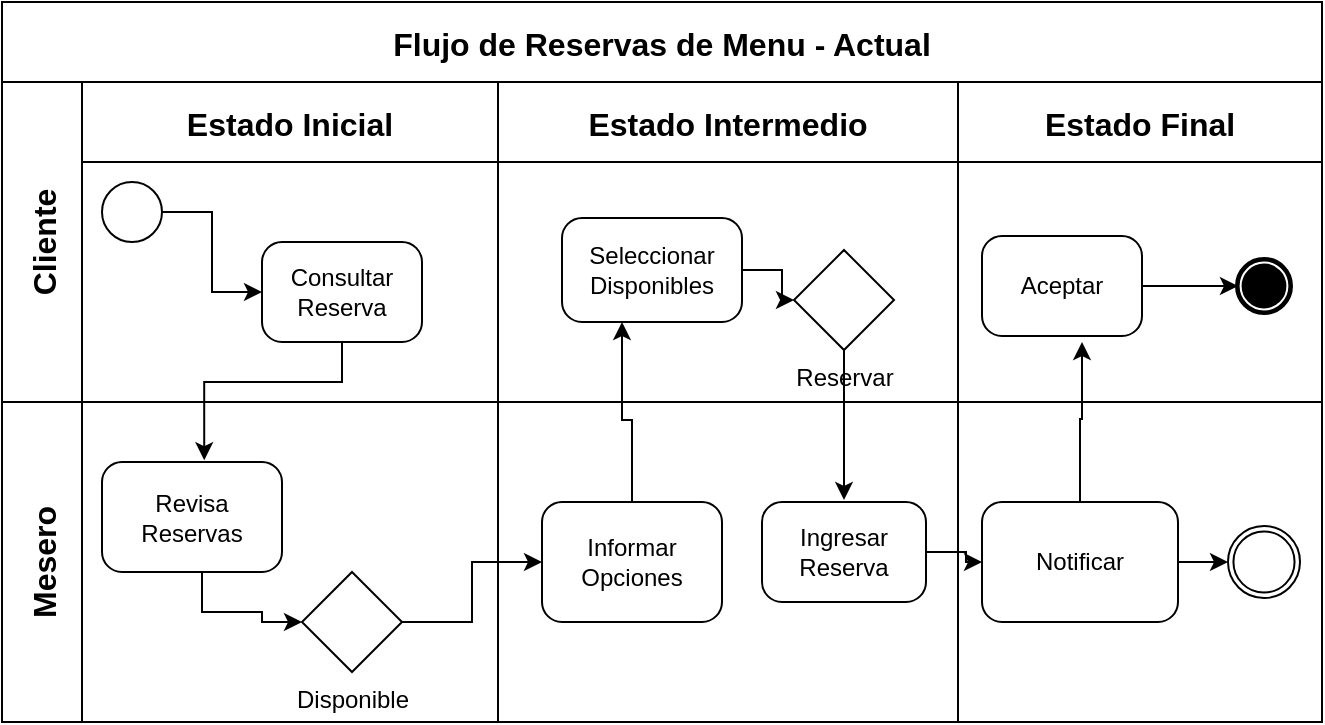 <mxfile version="24.7.6" pages="2">
  <diagram name="Reservas - Actual" id="8IqQezEBV2Pexy1MytEZ">
    <mxGraphModel dx="933" dy="344" grid="1" gridSize="10" guides="1" tooltips="1" connect="1" arrows="1" fold="1" page="1" pageScale="1" pageWidth="827" pageHeight="1169" math="0" shadow="0">
      <root>
        <mxCell id="0" />
        <mxCell id="1" parent="0" />
        <mxCell id="fJqXLJMd7M-YoOmt7EUN-1" value="Flujo de Reservas de Menu - Actual" style="shape=table;childLayout=tableLayout;startSize=40;collapsible=0;recursiveResize=0;expand=0;fontSize=16;fontStyle=1" vertex="1" parent="1">
          <mxGeometry x="100" y="130" width="660" height="360" as="geometry" />
        </mxCell>
        <mxCell id="fJqXLJMd7M-YoOmt7EUN-2" value="Cliente" style="shape=tableRow;horizontal=0;swimlaneHead=0;swimlaneBody=0;top=0;left=0;strokeColor=inherit;bottom=0;right=0;dropTarget=0;fontStyle=1;fillColor=none;points=[[0,0.5],[1,0.5]];portConstraint=eastwest;startSize=40;collapsible=0;recursiveResize=0;expand=0;fontSize=16;" vertex="1" parent="fJqXLJMd7M-YoOmt7EUN-1">
          <mxGeometry y="40" width="660" height="160" as="geometry" />
        </mxCell>
        <mxCell id="fJqXLJMd7M-YoOmt7EUN-3" value="Estado Inicial" style="swimlane;swimlaneHead=0;swimlaneBody=0;fontStyle=1;strokeColor=inherit;connectable=0;fillColor=none;startSize=40;collapsible=0;recursiveResize=0;expand=0;fontSize=16;" vertex="1" parent="fJqXLJMd7M-YoOmt7EUN-2">
          <mxGeometry x="40" width="208" height="160" as="geometry">
            <mxRectangle width="208" height="160" as="alternateBounds" />
          </mxGeometry>
        </mxCell>
        <mxCell id="Oq7FbPK1cVh62ihfj8cb-1" value="" style="points=[[0.145,0.145,0],[0.5,0,0],[0.855,0.145,0],[1,0.5,0],[0.855,0.855,0],[0.5,1,0],[0.145,0.855,0],[0,0.5,0]];shape=mxgraph.bpmn.event;html=1;verticalLabelPosition=bottom;labelBackgroundColor=#ffffff;verticalAlign=top;align=center;perimeter=ellipsePerimeter;outlineConnect=0;aspect=fixed;outline=standard;symbol=general;" vertex="1" parent="fJqXLJMd7M-YoOmt7EUN-3">
          <mxGeometry x="10" y="50" width="30" height="30" as="geometry" />
        </mxCell>
        <mxCell id="Oq7FbPK1cVh62ihfj8cb-9" value="Consultar Reserva" style="points=[[0.25,0,0],[0.5,0,0],[0.75,0,0],[1,0.25,0],[1,0.5,0],[1,0.75,0],[0.75,1,0],[0.5,1,0],[0.25,1,0],[0,0.75,0],[0,0.5,0],[0,0.25,0]];shape=mxgraph.bpmn.task;whiteSpace=wrap;rectStyle=rounded;size=10;html=1;container=1;expand=0;collapsible=0;taskMarker=abstract;" vertex="1" parent="fJqXLJMd7M-YoOmt7EUN-3">
          <mxGeometry x="90" y="80" width="80" height="50" as="geometry" />
        </mxCell>
        <mxCell id="Oq7FbPK1cVh62ihfj8cb-10" style="edgeStyle=orthogonalEdgeStyle;rounded=0;orthogonalLoop=1;jettySize=auto;html=1;entryX=0;entryY=0.5;entryDx=0;entryDy=0;entryPerimeter=0;" edge="1" parent="fJqXLJMd7M-YoOmt7EUN-3" source="Oq7FbPK1cVh62ihfj8cb-1" target="Oq7FbPK1cVh62ihfj8cb-9">
          <mxGeometry relative="1" as="geometry" />
        </mxCell>
        <mxCell id="fJqXLJMd7M-YoOmt7EUN-4" value="Estado Intermedio" style="swimlane;swimlaneHead=0;swimlaneBody=0;fontStyle=1;strokeColor=inherit;connectable=0;fillColor=none;startSize=40;collapsible=0;recursiveResize=0;expand=0;fontSize=16;" vertex="1" parent="fJqXLJMd7M-YoOmt7EUN-2">
          <mxGeometry x="248" width="230" height="160" as="geometry">
            <mxRectangle width="230" height="160" as="alternateBounds" />
          </mxGeometry>
        </mxCell>
        <mxCell id="Oq7FbPK1cVh62ihfj8cb-25" style="edgeStyle=orthogonalEdgeStyle;rounded=0;orthogonalLoop=1;jettySize=auto;html=1;" edge="1" parent="fJqXLJMd7M-YoOmt7EUN-4" source="Oq7FbPK1cVh62ihfj8cb-18" target="Oq7FbPK1cVh62ihfj8cb-22">
          <mxGeometry relative="1" as="geometry" />
        </mxCell>
        <mxCell id="Oq7FbPK1cVh62ihfj8cb-18" value="Seleccionar Disponibles" style="points=[[0.25,0,0],[0.5,0,0],[0.75,0,0],[1,0.25,0],[1,0.5,0],[1,0.75,0],[0.75,1,0],[0.5,1,0],[0.25,1,0],[0,0.75,0],[0,0.5,0],[0,0.25,0]];shape=mxgraph.bpmn.task;whiteSpace=wrap;rectStyle=rounded;size=10;html=1;container=1;expand=0;collapsible=0;taskMarker=abstract;" vertex="1" parent="fJqXLJMd7M-YoOmt7EUN-4">
          <mxGeometry x="32" y="68" width="90" height="52" as="geometry" />
        </mxCell>
        <mxCell id="Oq7FbPK1cVh62ihfj8cb-22" value="Reservar" style="points=[[0.25,0.25,0],[0.5,0,0],[0.75,0.25,0],[1,0.5,0],[0.75,0.75,0],[0.5,1,0],[0.25,0.75,0],[0,0.5,0]];shape=mxgraph.bpmn.gateway2;html=1;verticalLabelPosition=bottom;labelBackgroundColor=#ffffff;verticalAlign=top;align=center;perimeter=rhombusPerimeter;outlineConnect=0;outline=none;symbol=none;" vertex="1" parent="fJqXLJMd7M-YoOmt7EUN-4">
          <mxGeometry x="148" y="84" width="50" height="50" as="geometry" />
        </mxCell>
        <mxCell id="fJqXLJMd7M-YoOmt7EUN-5" value="Estado Final" style="swimlane;swimlaneHead=0;swimlaneBody=0;fontStyle=1;strokeColor=inherit;connectable=0;fillColor=none;startSize=40;collapsible=0;recursiveResize=0;expand=0;fontSize=16;" vertex="1" parent="fJqXLJMd7M-YoOmt7EUN-2">
          <mxGeometry x="478" width="182" height="160" as="geometry">
            <mxRectangle width="182" height="160" as="alternateBounds" />
          </mxGeometry>
        </mxCell>
        <mxCell id="Oq7FbPK1cVh62ihfj8cb-32" style="edgeStyle=orthogonalEdgeStyle;rounded=0;orthogonalLoop=1;jettySize=auto;html=1;" edge="1" parent="fJqXLJMd7M-YoOmt7EUN-5" source="Oq7FbPK1cVh62ihfj8cb-28" target="Oq7FbPK1cVh62ihfj8cb-2">
          <mxGeometry relative="1" as="geometry" />
        </mxCell>
        <mxCell id="Oq7FbPK1cVh62ihfj8cb-28" value="Aceptar" style="points=[[0.25,0,0],[0.5,0,0],[0.75,0,0],[1,0.25,0],[1,0.5,0],[1,0.75,0],[0.75,1,0],[0.5,1,0],[0.25,1,0],[0,0.75,0],[0,0.5,0],[0,0.25,0]];shape=mxgraph.bpmn.task;whiteSpace=wrap;rectStyle=rounded;size=10;html=1;container=1;expand=0;collapsible=0;taskMarker=abstract;" vertex="1" parent="fJqXLJMd7M-YoOmt7EUN-5">
          <mxGeometry x="12" y="77" width="80" height="50" as="geometry" />
        </mxCell>
        <mxCell id="Oq7FbPK1cVh62ihfj8cb-2" value="" style="points=[[0.145,0.145,0],[0.5,0,0],[0.855,0.145,0],[1,0.5,0],[0.855,0.855,0],[0.5,1,0],[0.145,0.855,0],[0,0.5,0]];shape=mxgraph.bpmn.event;html=1;verticalLabelPosition=bottom;labelBackgroundColor=#ffffff;verticalAlign=top;align=center;perimeter=ellipsePerimeter;outlineConnect=0;aspect=fixed;outline=end;symbol=terminate;" vertex="1" parent="fJqXLJMd7M-YoOmt7EUN-5">
          <mxGeometry x="140" y="89" width="26" height="26" as="geometry" />
        </mxCell>
        <mxCell id="fJqXLJMd7M-YoOmt7EUN-6" value="Mesero" style="shape=tableRow;horizontal=0;swimlaneHead=0;swimlaneBody=0;top=0;left=0;strokeColor=inherit;bottom=0;right=0;dropTarget=0;fontStyle=1;fillColor=none;points=[[0,0.5],[1,0.5]];portConstraint=eastwest;startSize=40;collapsible=0;recursiveResize=0;expand=0;fontSize=16;" vertex="1" parent="fJqXLJMd7M-YoOmt7EUN-1">
          <mxGeometry y="200" width="660" height="160" as="geometry" />
        </mxCell>
        <mxCell id="fJqXLJMd7M-YoOmt7EUN-7" value="" style="swimlane;swimlaneHead=0;swimlaneBody=0;fontStyle=1;connectable=0;strokeColor=inherit;fillColor=none;startSize=0;collapsible=0;recursiveResize=0;expand=0;fontSize=16;" vertex="1" parent="fJqXLJMd7M-YoOmt7EUN-6">
          <mxGeometry x="40" width="208" height="160" as="geometry">
            <mxRectangle width="208" height="160" as="alternateBounds" />
          </mxGeometry>
        </mxCell>
        <mxCell id="Oq7FbPK1cVh62ihfj8cb-15" style="edgeStyle=orthogonalEdgeStyle;rounded=0;orthogonalLoop=1;jettySize=auto;html=1;" edge="1" parent="fJqXLJMd7M-YoOmt7EUN-7" source="Oq7FbPK1cVh62ihfj8cb-12" target="Oq7FbPK1cVh62ihfj8cb-14">
          <mxGeometry relative="1" as="geometry">
            <Array as="points">
              <mxPoint x="60" y="105" />
              <mxPoint x="90" y="105" />
              <mxPoint x="90" y="110" />
            </Array>
          </mxGeometry>
        </mxCell>
        <mxCell id="Oq7FbPK1cVh62ihfj8cb-12" value="Revisa Reservas" style="points=[[0.25,0,0],[0.5,0,0],[0.75,0,0],[1,0.25,0],[1,0.5,0],[1,0.75,0],[0.75,1,0],[0.5,1,0],[0.25,1,0],[0,0.75,0],[0,0.5,0],[0,0.25,0]];shape=mxgraph.bpmn.task;whiteSpace=wrap;rectStyle=rounded;size=10;html=1;container=1;expand=0;collapsible=0;taskMarker=abstract;" vertex="1" parent="fJqXLJMd7M-YoOmt7EUN-7">
          <mxGeometry x="10" y="30" width="90" height="55" as="geometry" />
        </mxCell>
        <mxCell id="Oq7FbPK1cVh62ihfj8cb-14" value="Disponible" style="points=[[0.25,0.25,0],[0.5,0,0],[0.75,0.25,0],[1,0.5,0],[0.75,0.75,0],[0.5,1,0],[0.25,0.75,0],[0,0.5,0]];shape=mxgraph.bpmn.gateway2;html=1;verticalLabelPosition=bottom;labelBackgroundColor=#ffffff;verticalAlign=top;align=center;perimeter=rhombusPerimeter;outlineConnect=0;outline=none;symbol=none;" vertex="1" parent="fJqXLJMd7M-YoOmt7EUN-7">
          <mxGeometry x="110" y="85" width="50" height="50" as="geometry" />
        </mxCell>
        <mxCell id="fJqXLJMd7M-YoOmt7EUN-8" value="" style="swimlane;swimlaneHead=0;swimlaneBody=0;fontStyle=1;connectable=0;strokeColor=inherit;fillColor=none;startSize=0;collapsible=0;recursiveResize=0;expand=0;fontSize=16;" vertex="1" parent="fJqXLJMd7M-YoOmt7EUN-6">
          <mxGeometry x="248" width="230" height="160" as="geometry">
            <mxRectangle width="230" height="160" as="alternateBounds" />
          </mxGeometry>
        </mxCell>
        <mxCell id="Oq7FbPK1cVh62ihfj8cb-16" value="Informar Opciones" style="points=[[0.25,0,0],[0.5,0,0],[0.75,0,0],[1,0.25,0],[1,0.5,0],[1,0.75,0],[0.75,1,0],[0.5,1,0],[0.25,1,0],[0,0.75,0],[0,0.5,0],[0,0.25,0]];shape=mxgraph.bpmn.task;whiteSpace=wrap;rectStyle=rounded;size=10;html=1;container=1;expand=0;collapsible=0;taskMarker=abstract;" vertex="1" parent="fJqXLJMd7M-YoOmt7EUN-8">
          <mxGeometry x="22" y="50" width="90" height="60" as="geometry" />
        </mxCell>
        <mxCell id="Oq7FbPK1cVh62ihfj8cb-26" value="Ingresar Reserva" style="points=[[0.25,0,0],[0.5,0,0],[0.75,0,0],[1,0.25,0],[1,0.5,0],[1,0.75,0],[0.75,1,0],[0.5,1,0],[0.25,1,0],[0,0.75,0],[0,0.5,0],[0,0.25,0]];shape=mxgraph.bpmn.task;whiteSpace=wrap;rectStyle=rounded;size=10;html=1;container=1;expand=0;collapsible=0;taskMarker=abstract;" vertex="1" parent="fJqXLJMd7M-YoOmt7EUN-8">
          <mxGeometry x="132" y="50" width="82" height="50" as="geometry" />
        </mxCell>
        <mxCell id="fJqXLJMd7M-YoOmt7EUN-9" value="" style="swimlane;swimlaneHead=0;swimlaneBody=0;fontStyle=1;connectable=0;strokeColor=inherit;fillColor=none;startSize=0;collapsible=0;recursiveResize=0;expand=0;fontSize=16;" vertex="1" parent="fJqXLJMd7M-YoOmt7EUN-6">
          <mxGeometry x="478" width="182" height="160" as="geometry">
            <mxRectangle width="182" height="160" as="alternateBounds" />
          </mxGeometry>
        </mxCell>
        <mxCell id="Oq7FbPK1cVh62ihfj8cb-33" style="edgeStyle=orthogonalEdgeStyle;rounded=0;orthogonalLoop=1;jettySize=auto;html=1;" edge="1" parent="fJqXLJMd7M-YoOmt7EUN-9" source="Oq7FbPK1cVh62ihfj8cb-27" target="Oq7FbPK1cVh62ihfj8cb-3">
          <mxGeometry relative="1" as="geometry" />
        </mxCell>
        <mxCell id="Oq7FbPK1cVh62ihfj8cb-27" value="Notificar" style="points=[[0.25,0,0],[0.5,0,0],[0.75,0,0],[1,0.25,0],[1,0.5,0],[1,0.75,0],[0.75,1,0],[0.5,1,0],[0.25,1,0],[0,0.75,0],[0,0.5,0],[0,0.25,0]];shape=mxgraph.bpmn.task;whiteSpace=wrap;rectStyle=rounded;size=10;html=1;container=1;expand=0;collapsible=0;taskMarker=abstract;" vertex="1" parent="fJqXLJMd7M-YoOmt7EUN-9">
          <mxGeometry x="12" y="50" width="98" height="60" as="geometry" />
        </mxCell>
        <mxCell id="Oq7FbPK1cVh62ihfj8cb-3" value="" style="points=[[0.145,0.145,0],[0.5,0,0],[0.855,0.145,0],[1,0.5,0],[0.855,0.855,0],[0.5,1,0],[0.145,0.855,0],[0,0.5,0]];shape=mxgraph.bpmn.event;html=1;verticalLabelPosition=bottom;labelBackgroundColor=#ffffff;verticalAlign=top;align=center;perimeter=ellipsePerimeter;outlineConnect=0;aspect=fixed;outline=throwing;symbol=general;" vertex="1" parent="fJqXLJMd7M-YoOmt7EUN-9">
          <mxGeometry x="135" y="62" width="36" height="36" as="geometry" />
        </mxCell>
        <mxCell id="Oq7FbPK1cVh62ihfj8cb-17" style="edgeStyle=orthogonalEdgeStyle;rounded=0;orthogonalLoop=1;jettySize=auto;html=1;" edge="1" parent="fJqXLJMd7M-YoOmt7EUN-6" source="Oq7FbPK1cVh62ihfj8cb-14" target="Oq7FbPK1cVh62ihfj8cb-16">
          <mxGeometry relative="1" as="geometry" />
        </mxCell>
        <mxCell id="Oq7FbPK1cVh62ihfj8cb-34" style="edgeStyle=orthogonalEdgeStyle;rounded=0;orthogonalLoop=1;jettySize=auto;html=1;entryX=0;entryY=0.5;entryDx=0;entryDy=0;entryPerimeter=0;" edge="1" parent="fJqXLJMd7M-YoOmt7EUN-6" source="Oq7FbPK1cVh62ihfj8cb-26" target="Oq7FbPK1cVh62ihfj8cb-27">
          <mxGeometry relative="1" as="geometry" />
        </mxCell>
        <mxCell id="Oq7FbPK1cVh62ihfj8cb-13" style="edgeStyle=orthogonalEdgeStyle;rounded=0;orthogonalLoop=1;jettySize=auto;html=1;entryX=0.568;entryY=-0.016;entryDx=0;entryDy=0;entryPerimeter=0;" edge="1" parent="fJqXLJMd7M-YoOmt7EUN-1" source="Oq7FbPK1cVh62ihfj8cb-9" target="Oq7FbPK1cVh62ihfj8cb-12">
          <mxGeometry relative="1" as="geometry">
            <Array as="points">
              <mxPoint x="170" y="190" />
              <mxPoint x="101" y="190" />
            </Array>
          </mxGeometry>
        </mxCell>
        <mxCell id="Oq7FbPK1cVh62ihfj8cb-19" style="edgeStyle=orthogonalEdgeStyle;rounded=0;orthogonalLoop=1;jettySize=auto;html=1;" edge="1" parent="fJqXLJMd7M-YoOmt7EUN-1" source="Oq7FbPK1cVh62ihfj8cb-16" target="Oq7FbPK1cVh62ihfj8cb-18">
          <mxGeometry relative="1" as="geometry">
            <Array as="points">
              <mxPoint x="315" y="209" />
              <mxPoint x="310" y="209" />
            </Array>
          </mxGeometry>
        </mxCell>
        <mxCell id="Oq7FbPK1cVh62ihfj8cb-24" value="" style="edgeStyle=orthogonalEdgeStyle;rounded=0;orthogonalLoop=1;jettySize=auto;html=1;" edge="1" parent="fJqXLJMd7M-YoOmt7EUN-1" source="Oq7FbPK1cVh62ihfj8cb-22">
          <mxGeometry relative="1" as="geometry">
            <mxPoint x="421" y="249" as="targetPoint" />
          </mxGeometry>
        </mxCell>
        <mxCell id="Oq7FbPK1cVh62ihfj8cb-29" style="edgeStyle=orthogonalEdgeStyle;rounded=0;orthogonalLoop=1;jettySize=auto;html=1;entryX=0.625;entryY=1.06;entryDx=0;entryDy=0;entryPerimeter=0;" edge="1" parent="fJqXLJMd7M-YoOmt7EUN-1" source="Oq7FbPK1cVh62ihfj8cb-27" target="Oq7FbPK1cVh62ihfj8cb-28">
          <mxGeometry relative="1" as="geometry" />
        </mxCell>
      </root>
    </mxGraphModel>
  </diagram>
  <diagram id="afKDj-Hta49BsY33IZiT" name="Reservas - Objetivo">
    <mxGraphModel dx="880" dy="413" grid="1" gridSize="10" guides="1" tooltips="1" connect="1" arrows="1" fold="1" page="1" pageScale="1" pageWidth="827" pageHeight="1169" math="0" shadow="0">
      <root>
        <mxCell id="0" />
        <mxCell id="1" parent="0" />
      </root>
    </mxGraphModel>
  </diagram>
</mxfile>
